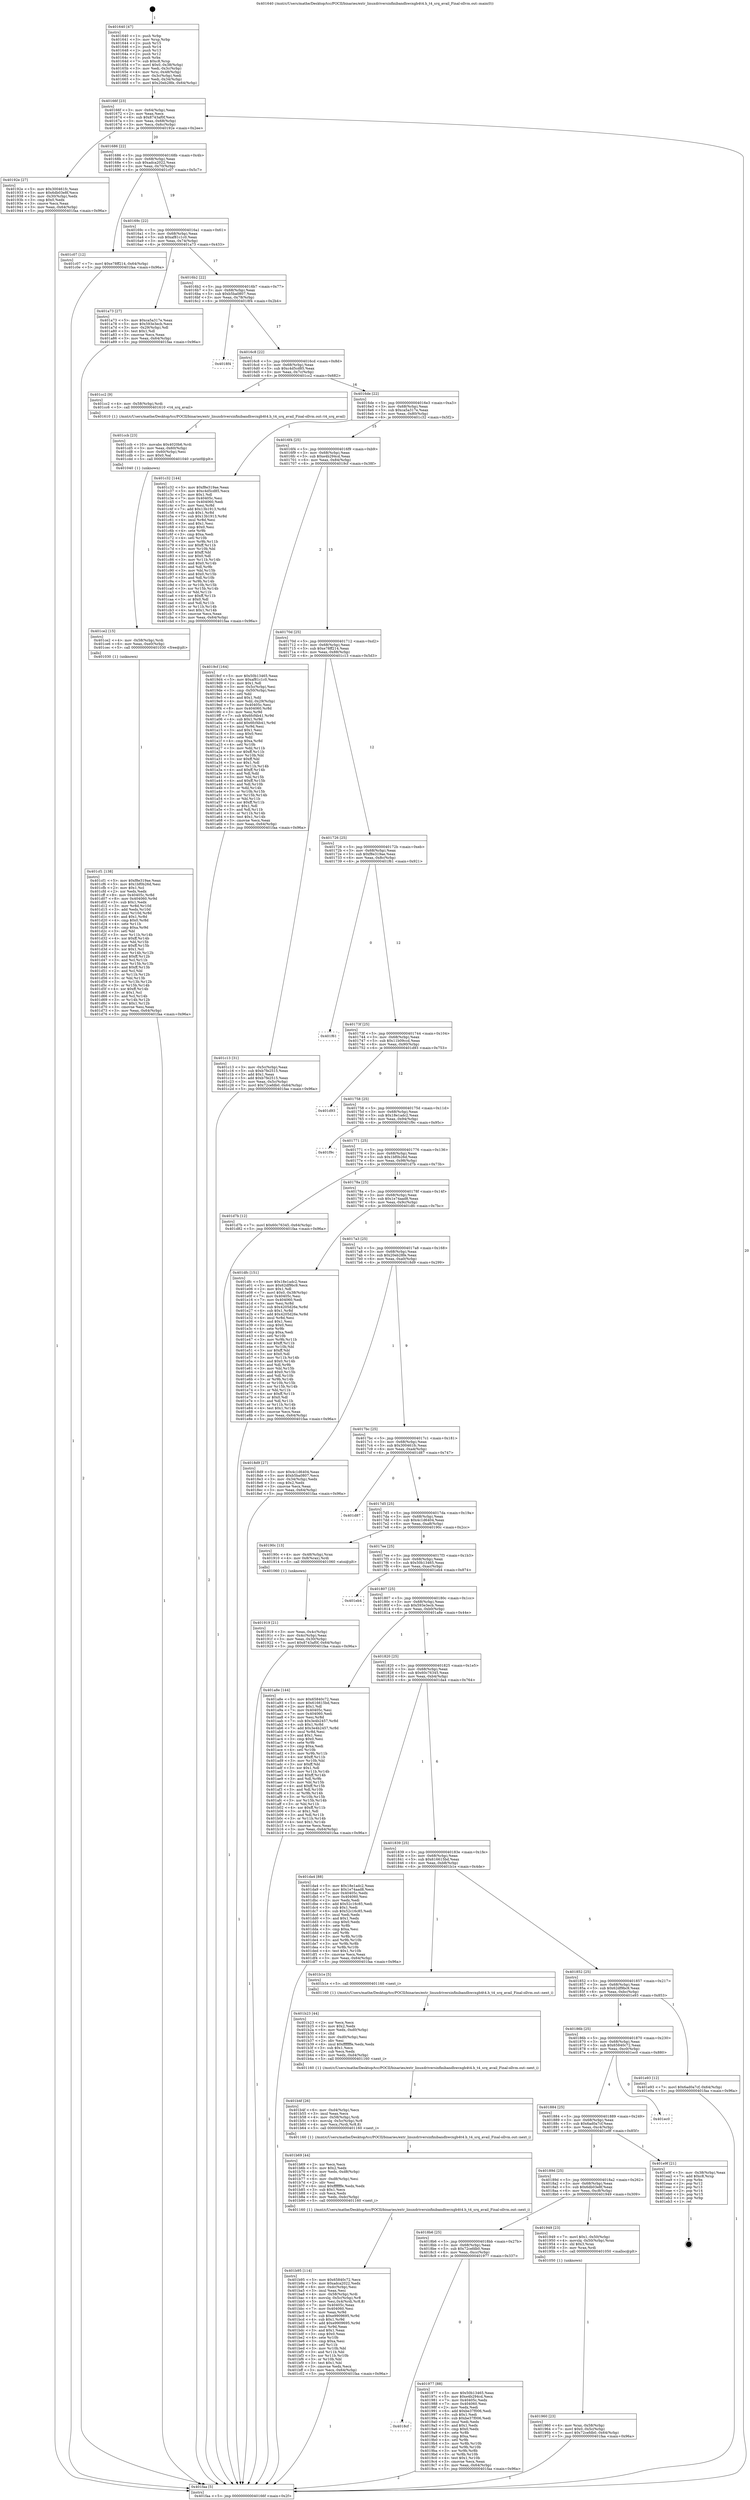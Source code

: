 digraph "0x401640" {
  label = "0x401640 (/mnt/c/Users/mathe/Desktop/tcc/POCII/binaries/extr_linuxdriversinfinibandhwcxgb4t4.h_t4_srq_avail_Final-ollvm.out::main(0))"
  labelloc = "t"
  node[shape=record]

  Entry [label="",width=0.3,height=0.3,shape=circle,fillcolor=black,style=filled]
  "0x40166f" [label="{
     0x40166f [23]\l
     | [instrs]\l
     &nbsp;&nbsp;0x40166f \<+3\>: mov -0x64(%rbp),%eax\l
     &nbsp;&nbsp;0x401672 \<+2\>: mov %eax,%ecx\l
     &nbsp;&nbsp;0x401674 \<+6\>: sub $0x8743af0f,%ecx\l
     &nbsp;&nbsp;0x40167a \<+3\>: mov %eax,-0x68(%rbp)\l
     &nbsp;&nbsp;0x40167d \<+3\>: mov %ecx,-0x6c(%rbp)\l
     &nbsp;&nbsp;0x401680 \<+6\>: je 000000000040192e \<main+0x2ee\>\l
  }"]
  "0x40192e" [label="{
     0x40192e [27]\l
     | [instrs]\l
     &nbsp;&nbsp;0x40192e \<+5\>: mov $0x300461fc,%eax\l
     &nbsp;&nbsp;0x401933 \<+5\>: mov $0x6db03e8f,%ecx\l
     &nbsp;&nbsp;0x401938 \<+3\>: mov -0x30(%rbp),%edx\l
     &nbsp;&nbsp;0x40193b \<+3\>: cmp $0x0,%edx\l
     &nbsp;&nbsp;0x40193e \<+3\>: cmove %ecx,%eax\l
     &nbsp;&nbsp;0x401941 \<+3\>: mov %eax,-0x64(%rbp)\l
     &nbsp;&nbsp;0x401944 \<+5\>: jmp 0000000000401faa \<main+0x96a\>\l
  }"]
  "0x401686" [label="{
     0x401686 [22]\l
     | [instrs]\l
     &nbsp;&nbsp;0x401686 \<+5\>: jmp 000000000040168b \<main+0x4b\>\l
     &nbsp;&nbsp;0x40168b \<+3\>: mov -0x68(%rbp),%eax\l
     &nbsp;&nbsp;0x40168e \<+5\>: sub $0xadca2022,%eax\l
     &nbsp;&nbsp;0x401693 \<+3\>: mov %eax,-0x70(%rbp)\l
     &nbsp;&nbsp;0x401696 \<+6\>: je 0000000000401c07 \<main+0x5c7\>\l
  }"]
  Exit [label="",width=0.3,height=0.3,shape=circle,fillcolor=black,style=filled,peripheries=2]
  "0x401c07" [label="{
     0x401c07 [12]\l
     | [instrs]\l
     &nbsp;&nbsp;0x401c07 \<+7\>: movl $0xe78ff214,-0x64(%rbp)\l
     &nbsp;&nbsp;0x401c0e \<+5\>: jmp 0000000000401faa \<main+0x96a\>\l
  }"]
  "0x40169c" [label="{
     0x40169c [22]\l
     | [instrs]\l
     &nbsp;&nbsp;0x40169c \<+5\>: jmp 00000000004016a1 \<main+0x61\>\l
     &nbsp;&nbsp;0x4016a1 \<+3\>: mov -0x68(%rbp),%eax\l
     &nbsp;&nbsp;0x4016a4 \<+5\>: sub $0xaf81c1c0,%eax\l
     &nbsp;&nbsp;0x4016a9 \<+3\>: mov %eax,-0x74(%rbp)\l
     &nbsp;&nbsp;0x4016ac \<+6\>: je 0000000000401a73 \<main+0x433\>\l
  }"]
  "0x401cf1" [label="{
     0x401cf1 [138]\l
     | [instrs]\l
     &nbsp;&nbsp;0x401cf1 \<+5\>: mov $0xf8e319ae,%eax\l
     &nbsp;&nbsp;0x401cf6 \<+5\>: mov $0x1bf0b26d,%esi\l
     &nbsp;&nbsp;0x401cfb \<+2\>: mov $0x1,%cl\l
     &nbsp;&nbsp;0x401cfd \<+2\>: xor %edx,%edx\l
     &nbsp;&nbsp;0x401cff \<+8\>: mov 0x40405c,%r8d\l
     &nbsp;&nbsp;0x401d07 \<+8\>: mov 0x404060,%r9d\l
     &nbsp;&nbsp;0x401d0f \<+3\>: sub $0x1,%edx\l
     &nbsp;&nbsp;0x401d12 \<+3\>: mov %r8d,%r10d\l
     &nbsp;&nbsp;0x401d15 \<+3\>: add %edx,%r10d\l
     &nbsp;&nbsp;0x401d18 \<+4\>: imul %r10d,%r8d\l
     &nbsp;&nbsp;0x401d1c \<+4\>: and $0x1,%r8d\l
     &nbsp;&nbsp;0x401d20 \<+4\>: cmp $0x0,%r8d\l
     &nbsp;&nbsp;0x401d24 \<+4\>: sete %r11b\l
     &nbsp;&nbsp;0x401d28 \<+4\>: cmp $0xa,%r9d\l
     &nbsp;&nbsp;0x401d2c \<+3\>: setl %bl\l
     &nbsp;&nbsp;0x401d2f \<+3\>: mov %r11b,%r14b\l
     &nbsp;&nbsp;0x401d32 \<+4\>: xor $0xff,%r14b\l
     &nbsp;&nbsp;0x401d36 \<+3\>: mov %bl,%r15b\l
     &nbsp;&nbsp;0x401d39 \<+4\>: xor $0xff,%r15b\l
     &nbsp;&nbsp;0x401d3d \<+3\>: xor $0x1,%cl\l
     &nbsp;&nbsp;0x401d40 \<+3\>: mov %r14b,%r12b\l
     &nbsp;&nbsp;0x401d43 \<+4\>: and $0xff,%r12b\l
     &nbsp;&nbsp;0x401d47 \<+3\>: and %cl,%r11b\l
     &nbsp;&nbsp;0x401d4a \<+3\>: mov %r15b,%r13b\l
     &nbsp;&nbsp;0x401d4d \<+4\>: and $0xff,%r13b\l
     &nbsp;&nbsp;0x401d51 \<+2\>: and %cl,%bl\l
     &nbsp;&nbsp;0x401d53 \<+3\>: or %r11b,%r12b\l
     &nbsp;&nbsp;0x401d56 \<+3\>: or %bl,%r13b\l
     &nbsp;&nbsp;0x401d59 \<+3\>: xor %r13b,%r12b\l
     &nbsp;&nbsp;0x401d5c \<+3\>: or %r15b,%r14b\l
     &nbsp;&nbsp;0x401d5f \<+4\>: xor $0xff,%r14b\l
     &nbsp;&nbsp;0x401d63 \<+3\>: or $0x1,%cl\l
     &nbsp;&nbsp;0x401d66 \<+3\>: and %cl,%r14b\l
     &nbsp;&nbsp;0x401d69 \<+3\>: or %r14b,%r12b\l
     &nbsp;&nbsp;0x401d6c \<+4\>: test $0x1,%r12b\l
     &nbsp;&nbsp;0x401d70 \<+3\>: cmovne %esi,%eax\l
     &nbsp;&nbsp;0x401d73 \<+3\>: mov %eax,-0x64(%rbp)\l
     &nbsp;&nbsp;0x401d76 \<+5\>: jmp 0000000000401faa \<main+0x96a\>\l
  }"]
  "0x401a73" [label="{
     0x401a73 [27]\l
     | [instrs]\l
     &nbsp;&nbsp;0x401a73 \<+5\>: mov $0xca5a317e,%eax\l
     &nbsp;&nbsp;0x401a78 \<+5\>: mov $0x593e3ecb,%ecx\l
     &nbsp;&nbsp;0x401a7d \<+3\>: mov -0x29(%rbp),%dl\l
     &nbsp;&nbsp;0x401a80 \<+3\>: test $0x1,%dl\l
     &nbsp;&nbsp;0x401a83 \<+3\>: cmovne %ecx,%eax\l
     &nbsp;&nbsp;0x401a86 \<+3\>: mov %eax,-0x64(%rbp)\l
     &nbsp;&nbsp;0x401a89 \<+5\>: jmp 0000000000401faa \<main+0x96a\>\l
  }"]
  "0x4016b2" [label="{
     0x4016b2 [22]\l
     | [instrs]\l
     &nbsp;&nbsp;0x4016b2 \<+5\>: jmp 00000000004016b7 \<main+0x77\>\l
     &nbsp;&nbsp;0x4016b7 \<+3\>: mov -0x68(%rbp),%eax\l
     &nbsp;&nbsp;0x4016ba \<+5\>: sub $0xb5ba0807,%eax\l
     &nbsp;&nbsp;0x4016bf \<+3\>: mov %eax,-0x78(%rbp)\l
     &nbsp;&nbsp;0x4016c2 \<+6\>: je 00000000004018f4 \<main+0x2b4\>\l
  }"]
  "0x401ce2" [label="{
     0x401ce2 [15]\l
     | [instrs]\l
     &nbsp;&nbsp;0x401ce2 \<+4\>: mov -0x58(%rbp),%rdi\l
     &nbsp;&nbsp;0x401ce6 \<+6\>: mov %eax,-0xe0(%rbp)\l
     &nbsp;&nbsp;0x401cec \<+5\>: call 0000000000401030 \<free@plt\>\l
     | [calls]\l
     &nbsp;&nbsp;0x401030 \{1\} (unknown)\l
  }"]
  "0x4018f4" [label="{
     0x4018f4\l
  }", style=dashed]
  "0x4016c8" [label="{
     0x4016c8 [22]\l
     | [instrs]\l
     &nbsp;&nbsp;0x4016c8 \<+5\>: jmp 00000000004016cd \<main+0x8d\>\l
     &nbsp;&nbsp;0x4016cd \<+3\>: mov -0x68(%rbp),%eax\l
     &nbsp;&nbsp;0x4016d0 \<+5\>: sub $0xc4d5cd85,%eax\l
     &nbsp;&nbsp;0x4016d5 \<+3\>: mov %eax,-0x7c(%rbp)\l
     &nbsp;&nbsp;0x4016d8 \<+6\>: je 0000000000401cc2 \<main+0x682\>\l
  }"]
  "0x401ccb" [label="{
     0x401ccb [23]\l
     | [instrs]\l
     &nbsp;&nbsp;0x401ccb \<+10\>: movabs $0x4020b6,%rdi\l
     &nbsp;&nbsp;0x401cd5 \<+3\>: mov %eax,-0x60(%rbp)\l
     &nbsp;&nbsp;0x401cd8 \<+3\>: mov -0x60(%rbp),%esi\l
     &nbsp;&nbsp;0x401cdb \<+2\>: mov $0x0,%al\l
     &nbsp;&nbsp;0x401cdd \<+5\>: call 0000000000401040 \<printf@plt\>\l
     | [calls]\l
     &nbsp;&nbsp;0x401040 \{1\} (unknown)\l
  }"]
  "0x401cc2" [label="{
     0x401cc2 [9]\l
     | [instrs]\l
     &nbsp;&nbsp;0x401cc2 \<+4\>: mov -0x58(%rbp),%rdi\l
     &nbsp;&nbsp;0x401cc6 \<+5\>: call 0000000000401610 \<t4_srq_avail\>\l
     | [calls]\l
     &nbsp;&nbsp;0x401610 \{1\} (/mnt/c/Users/mathe/Desktop/tcc/POCII/binaries/extr_linuxdriversinfinibandhwcxgb4t4.h_t4_srq_avail_Final-ollvm.out::t4_srq_avail)\l
  }"]
  "0x4016de" [label="{
     0x4016de [22]\l
     | [instrs]\l
     &nbsp;&nbsp;0x4016de \<+5\>: jmp 00000000004016e3 \<main+0xa3\>\l
     &nbsp;&nbsp;0x4016e3 \<+3\>: mov -0x68(%rbp),%eax\l
     &nbsp;&nbsp;0x4016e6 \<+5\>: sub $0xca5a317e,%eax\l
     &nbsp;&nbsp;0x4016eb \<+3\>: mov %eax,-0x80(%rbp)\l
     &nbsp;&nbsp;0x4016ee \<+6\>: je 0000000000401c32 \<main+0x5f2\>\l
  }"]
  "0x401b95" [label="{
     0x401b95 [114]\l
     | [instrs]\l
     &nbsp;&nbsp;0x401b95 \<+5\>: mov $0x65840c72,%ecx\l
     &nbsp;&nbsp;0x401b9a \<+5\>: mov $0xadca2022,%edx\l
     &nbsp;&nbsp;0x401b9f \<+6\>: mov -0xdc(%rbp),%esi\l
     &nbsp;&nbsp;0x401ba5 \<+3\>: imul %eax,%esi\l
     &nbsp;&nbsp;0x401ba8 \<+4\>: mov -0x58(%rbp),%rdi\l
     &nbsp;&nbsp;0x401bac \<+4\>: movslq -0x5c(%rbp),%r8\l
     &nbsp;&nbsp;0x401bb0 \<+5\>: mov %esi,0x4(%rdi,%r8,8)\l
     &nbsp;&nbsp;0x401bb5 \<+7\>: mov 0x40405c,%eax\l
     &nbsp;&nbsp;0x401bbc \<+7\>: mov 0x404060,%esi\l
     &nbsp;&nbsp;0x401bc3 \<+3\>: mov %eax,%r9d\l
     &nbsp;&nbsp;0x401bc6 \<+7\>: sub $0xe9909695,%r9d\l
     &nbsp;&nbsp;0x401bcd \<+4\>: sub $0x1,%r9d\l
     &nbsp;&nbsp;0x401bd1 \<+7\>: add $0xe9909695,%r9d\l
     &nbsp;&nbsp;0x401bd8 \<+4\>: imul %r9d,%eax\l
     &nbsp;&nbsp;0x401bdc \<+3\>: and $0x1,%eax\l
     &nbsp;&nbsp;0x401bdf \<+3\>: cmp $0x0,%eax\l
     &nbsp;&nbsp;0x401be2 \<+4\>: sete %r10b\l
     &nbsp;&nbsp;0x401be6 \<+3\>: cmp $0xa,%esi\l
     &nbsp;&nbsp;0x401be9 \<+4\>: setl %r11b\l
     &nbsp;&nbsp;0x401bed \<+3\>: mov %r10b,%bl\l
     &nbsp;&nbsp;0x401bf0 \<+3\>: and %r11b,%bl\l
     &nbsp;&nbsp;0x401bf3 \<+3\>: xor %r11b,%r10b\l
     &nbsp;&nbsp;0x401bf6 \<+3\>: or %r10b,%bl\l
     &nbsp;&nbsp;0x401bf9 \<+3\>: test $0x1,%bl\l
     &nbsp;&nbsp;0x401bfc \<+3\>: cmovne %edx,%ecx\l
     &nbsp;&nbsp;0x401bff \<+3\>: mov %ecx,-0x64(%rbp)\l
     &nbsp;&nbsp;0x401c02 \<+5\>: jmp 0000000000401faa \<main+0x96a\>\l
  }"]
  "0x401c32" [label="{
     0x401c32 [144]\l
     | [instrs]\l
     &nbsp;&nbsp;0x401c32 \<+5\>: mov $0xf8e319ae,%eax\l
     &nbsp;&nbsp;0x401c37 \<+5\>: mov $0xc4d5cd85,%ecx\l
     &nbsp;&nbsp;0x401c3c \<+2\>: mov $0x1,%dl\l
     &nbsp;&nbsp;0x401c3e \<+7\>: mov 0x40405c,%esi\l
     &nbsp;&nbsp;0x401c45 \<+7\>: mov 0x404060,%edi\l
     &nbsp;&nbsp;0x401c4c \<+3\>: mov %esi,%r8d\l
     &nbsp;&nbsp;0x401c4f \<+7\>: add $0x13b1913,%r8d\l
     &nbsp;&nbsp;0x401c56 \<+4\>: sub $0x1,%r8d\l
     &nbsp;&nbsp;0x401c5a \<+7\>: sub $0x13b1913,%r8d\l
     &nbsp;&nbsp;0x401c61 \<+4\>: imul %r8d,%esi\l
     &nbsp;&nbsp;0x401c65 \<+3\>: and $0x1,%esi\l
     &nbsp;&nbsp;0x401c68 \<+3\>: cmp $0x0,%esi\l
     &nbsp;&nbsp;0x401c6b \<+4\>: sete %r9b\l
     &nbsp;&nbsp;0x401c6f \<+3\>: cmp $0xa,%edi\l
     &nbsp;&nbsp;0x401c72 \<+4\>: setl %r10b\l
     &nbsp;&nbsp;0x401c76 \<+3\>: mov %r9b,%r11b\l
     &nbsp;&nbsp;0x401c79 \<+4\>: xor $0xff,%r11b\l
     &nbsp;&nbsp;0x401c7d \<+3\>: mov %r10b,%bl\l
     &nbsp;&nbsp;0x401c80 \<+3\>: xor $0xff,%bl\l
     &nbsp;&nbsp;0x401c83 \<+3\>: xor $0x0,%dl\l
     &nbsp;&nbsp;0x401c86 \<+3\>: mov %r11b,%r14b\l
     &nbsp;&nbsp;0x401c89 \<+4\>: and $0x0,%r14b\l
     &nbsp;&nbsp;0x401c8d \<+3\>: and %dl,%r9b\l
     &nbsp;&nbsp;0x401c90 \<+3\>: mov %bl,%r15b\l
     &nbsp;&nbsp;0x401c93 \<+4\>: and $0x0,%r15b\l
     &nbsp;&nbsp;0x401c97 \<+3\>: and %dl,%r10b\l
     &nbsp;&nbsp;0x401c9a \<+3\>: or %r9b,%r14b\l
     &nbsp;&nbsp;0x401c9d \<+3\>: or %r10b,%r15b\l
     &nbsp;&nbsp;0x401ca0 \<+3\>: xor %r15b,%r14b\l
     &nbsp;&nbsp;0x401ca3 \<+3\>: or %bl,%r11b\l
     &nbsp;&nbsp;0x401ca6 \<+4\>: xor $0xff,%r11b\l
     &nbsp;&nbsp;0x401caa \<+3\>: or $0x0,%dl\l
     &nbsp;&nbsp;0x401cad \<+3\>: and %dl,%r11b\l
     &nbsp;&nbsp;0x401cb0 \<+3\>: or %r11b,%r14b\l
     &nbsp;&nbsp;0x401cb3 \<+4\>: test $0x1,%r14b\l
     &nbsp;&nbsp;0x401cb7 \<+3\>: cmovne %ecx,%eax\l
     &nbsp;&nbsp;0x401cba \<+3\>: mov %eax,-0x64(%rbp)\l
     &nbsp;&nbsp;0x401cbd \<+5\>: jmp 0000000000401faa \<main+0x96a\>\l
  }"]
  "0x4016f4" [label="{
     0x4016f4 [25]\l
     | [instrs]\l
     &nbsp;&nbsp;0x4016f4 \<+5\>: jmp 00000000004016f9 \<main+0xb9\>\l
     &nbsp;&nbsp;0x4016f9 \<+3\>: mov -0x68(%rbp),%eax\l
     &nbsp;&nbsp;0x4016fc \<+5\>: sub $0xe4b294cd,%eax\l
     &nbsp;&nbsp;0x401701 \<+6\>: mov %eax,-0x84(%rbp)\l
     &nbsp;&nbsp;0x401707 \<+6\>: je 00000000004019cf \<main+0x38f\>\l
  }"]
  "0x401b69" [label="{
     0x401b69 [44]\l
     | [instrs]\l
     &nbsp;&nbsp;0x401b69 \<+2\>: xor %ecx,%ecx\l
     &nbsp;&nbsp;0x401b6b \<+5\>: mov $0x2,%edx\l
     &nbsp;&nbsp;0x401b70 \<+6\>: mov %edx,-0xd8(%rbp)\l
     &nbsp;&nbsp;0x401b76 \<+1\>: cltd\l
     &nbsp;&nbsp;0x401b77 \<+6\>: mov -0xd8(%rbp),%esi\l
     &nbsp;&nbsp;0x401b7d \<+2\>: idiv %esi\l
     &nbsp;&nbsp;0x401b7f \<+6\>: imul $0xfffffffe,%edx,%edx\l
     &nbsp;&nbsp;0x401b85 \<+3\>: sub $0x1,%ecx\l
     &nbsp;&nbsp;0x401b88 \<+2\>: sub %ecx,%edx\l
     &nbsp;&nbsp;0x401b8a \<+6\>: mov %edx,-0xdc(%rbp)\l
     &nbsp;&nbsp;0x401b90 \<+5\>: call 0000000000401160 \<next_i\>\l
     | [calls]\l
     &nbsp;&nbsp;0x401160 \{1\} (/mnt/c/Users/mathe/Desktop/tcc/POCII/binaries/extr_linuxdriversinfinibandhwcxgb4t4.h_t4_srq_avail_Final-ollvm.out::next_i)\l
  }"]
  "0x4019cf" [label="{
     0x4019cf [164]\l
     | [instrs]\l
     &nbsp;&nbsp;0x4019cf \<+5\>: mov $0x50b13465,%eax\l
     &nbsp;&nbsp;0x4019d4 \<+5\>: mov $0xaf81c1c0,%ecx\l
     &nbsp;&nbsp;0x4019d9 \<+2\>: mov $0x1,%dl\l
     &nbsp;&nbsp;0x4019db \<+3\>: mov -0x5c(%rbp),%esi\l
     &nbsp;&nbsp;0x4019de \<+3\>: cmp -0x50(%rbp),%esi\l
     &nbsp;&nbsp;0x4019e1 \<+4\>: setl %dil\l
     &nbsp;&nbsp;0x4019e5 \<+4\>: and $0x1,%dil\l
     &nbsp;&nbsp;0x4019e9 \<+4\>: mov %dil,-0x29(%rbp)\l
     &nbsp;&nbsp;0x4019ed \<+7\>: mov 0x40405c,%esi\l
     &nbsp;&nbsp;0x4019f4 \<+8\>: mov 0x404060,%r8d\l
     &nbsp;&nbsp;0x4019fc \<+3\>: mov %esi,%r9d\l
     &nbsp;&nbsp;0x4019ff \<+7\>: sub $0x6fcf4b41,%r9d\l
     &nbsp;&nbsp;0x401a06 \<+4\>: sub $0x1,%r9d\l
     &nbsp;&nbsp;0x401a0a \<+7\>: add $0x6fcf4b41,%r9d\l
     &nbsp;&nbsp;0x401a11 \<+4\>: imul %r9d,%esi\l
     &nbsp;&nbsp;0x401a15 \<+3\>: and $0x1,%esi\l
     &nbsp;&nbsp;0x401a18 \<+3\>: cmp $0x0,%esi\l
     &nbsp;&nbsp;0x401a1b \<+4\>: sete %dil\l
     &nbsp;&nbsp;0x401a1f \<+4\>: cmp $0xa,%r8d\l
     &nbsp;&nbsp;0x401a23 \<+4\>: setl %r10b\l
     &nbsp;&nbsp;0x401a27 \<+3\>: mov %dil,%r11b\l
     &nbsp;&nbsp;0x401a2a \<+4\>: xor $0xff,%r11b\l
     &nbsp;&nbsp;0x401a2e \<+3\>: mov %r10b,%bl\l
     &nbsp;&nbsp;0x401a31 \<+3\>: xor $0xff,%bl\l
     &nbsp;&nbsp;0x401a34 \<+3\>: xor $0x1,%dl\l
     &nbsp;&nbsp;0x401a37 \<+3\>: mov %r11b,%r14b\l
     &nbsp;&nbsp;0x401a3a \<+4\>: and $0xff,%r14b\l
     &nbsp;&nbsp;0x401a3e \<+3\>: and %dl,%dil\l
     &nbsp;&nbsp;0x401a41 \<+3\>: mov %bl,%r15b\l
     &nbsp;&nbsp;0x401a44 \<+4\>: and $0xff,%r15b\l
     &nbsp;&nbsp;0x401a48 \<+3\>: and %dl,%r10b\l
     &nbsp;&nbsp;0x401a4b \<+3\>: or %dil,%r14b\l
     &nbsp;&nbsp;0x401a4e \<+3\>: or %r10b,%r15b\l
     &nbsp;&nbsp;0x401a51 \<+3\>: xor %r15b,%r14b\l
     &nbsp;&nbsp;0x401a54 \<+3\>: or %bl,%r11b\l
     &nbsp;&nbsp;0x401a57 \<+4\>: xor $0xff,%r11b\l
     &nbsp;&nbsp;0x401a5b \<+3\>: or $0x1,%dl\l
     &nbsp;&nbsp;0x401a5e \<+3\>: and %dl,%r11b\l
     &nbsp;&nbsp;0x401a61 \<+3\>: or %r11b,%r14b\l
     &nbsp;&nbsp;0x401a64 \<+4\>: test $0x1,%r14b\l
     &nbsp;&nbsp;0x401a68 \<+3\>: cmovne %ecx,%eax\l
     &nbsp;&nbsp;0x401a6b \<+3\>: mov %eax,-0x64(%rbp)\l
     &nbsp;&nbsp;0x401a6e \<+5\>: jmp 0000000000401faa \<main+0x96a\>\l
  }"]
  "0x40170d" [label="{
     0x40170d [25]\l
     | [instrs]\l
     &nbsp;&nbsp;0x40170d \<+5\>: jmp 0000000000401712 \<main+0xd2\>\l
     &nbsp;&nbsp;0x401712 \<+3\>: mov -0x68(%rbp),%eax\l
     &nbsp;&nbsp;0x401715 \<+5\>: sub $0xe78ff214,%eax\l
     &nbsp;&nbsp;0x40171a \<+6\>: mov %eax,-0x88(%rbp)\l
     &nbsp;&nbsp;0x401720 \<+6\>: je 0000000000401c13 \<main+0x5d3\>\l
  }"]
  "0x401b4f" [label="{
     0x401b4f [26]\l
     | [instrs]\l
     &nbsp;&nbsp;0x401b4f \<+6\>: mov -0xd4(%rbp),%ecx\l
     &nbsp;&nbsp;0x401b55 \<+3\>: imul %eax,%ecx\l
     &nbsp;&nbsp;0x401b58 \<+4\>: mov -0x58(%rbp),%rdi\l
     &nbsp;&nbsp;0x401b5c \<+4\>: movslq -0x5c(%rbp),%r8\l
     &nbsp;&nbsp;0x401b60 \<+4\>: mov %ecx,(%rdi,%r8,8)\l
     &nbsp;&nbsp;0x401b64 \<+5\>: call 0000000000401160 \<next_i\>\l
     | [calls]\l
     &nbsp;&nbsp;0x401160 \{1\} (/mnt/c/Users/mathe/Desktop/tcc/POCII/binaries/extr_linuxdriversinfinibandhwcxgb4t4.h_t4_srq_avail_Final-ollvm.out::next_i)\l
  }"]
  "0x401c13" [label="{
     0x401c13 [31]\l
     | [instrs]\l
     &nbsp;&nbsp;0x401c13 \<+3\>: mov -0x5c(%rbp),%eax\l
     &nbsp;&nbsp;0x401c16 \<+5\>: sub $0xb7fe2515,%eax\l
     &nbsp;&nbsp;0x401c1b \<+3\>: add $0x1,%eax\l
     &nbsp;&nbsp;0x401c1e \<+5\>: add $0xb7fe2515,%eax\l
     &nbsp;&nbsp;0x401c23 \<+3\>: mov %eax,-0x5c(%rbp)\l
     &nbsp;&nbsp;0x401c26 \<+7\>: movl $0x72cefdb0,-0x64(%rbp)\l
     &nbsp;&nbsp;0x401c2d \<+5\>: jmp 0000000000401faa \<main+0x96a\>\l
  }"]
  "0x401726" [label="{
     0x401726 [25]\l
     | [instrs]\l
     &nbsp;&nbsp;0x401726 \<+5\>: jmp 000000000040172b \<main+0xeb\>\l
     &nbsp;&nbsp;0x40172b \<+3\>: mov -0x68(%rbp),%eax\l
     &nbsp;&nbsp;0x40172e \<+5\>: sub $0xf8e319ae,%eax\l
     &nbsp;&nbsp;0x401733 \<+6\>: mov %eax,-0x8c(%rbp)\l
     &nbsp;&nbsp;0x401739 \<+6\>: je 0000000000401f61 \<main+0x921\>\l
  }"]
  "0x401b23" [label="{
     0x401b23 [44]\l
     | [instrs]\l
     &nbsp;&nbsp;0x401b23 \<+2\>: xor %ecx,%ecx\l
     &nbsp;&nbsp;0x401b25 \<+5\>: mov $0x2,%edx\l
     &nbsp;&nbsp;0x401b2a \<+6\>: mov %edx,-0xd0(%rbp)\l
     &nbsp;&nbsp;0x401b30 \<+1\>: cltd\l
     &nbsp;&nbsp;0x401b31 \<+6\>: mov -0xd0(%rbp),%esi\l
     &nbsp;&nbsp;0x401b37 \<+2\>: idiv %esi\l
     &nbsp;&nbsp;0x401b39 \<+6\>: imul $0xfffffffe,%edx,%edx\l
     &nbsp;&nbsp;0x401b3f \<+3\>: sub $0x1,%ecx\l
     &nbsp;&nbsp;0x401b42 \<+2\>: sub %ecx,%edx\l
     &nbsp;&nbsp;0x401b44 \<+6\>: mov %edx,-0xd4(%rbp)\l
     &nbsp;&nbsp;0x401b4a \<+5\>: call 0000000000401160 \<next_i\>\l
     | [calls]\l
     &nbsp;&nbsp;0x401160 \{1\} (/mnt/c/Users/mathe/Desktop/tcc/POCII/binaries/extr_linuxdriversinfinibandhwcxgb4t4.h_t4_srq_avail_Final-ollvm.out::next_i)\l
  }"]
  "0x401f61" [label="{
     0x401f61\l
  }", style=dashed]
  "0x40173f" [label="{
     0x40173f [25]\l
     | [instrs]\l
     &nbsp;&nbsp;0x40173f \<+5\>: jmp 0000000000401744 \<main+0x104\>\l
     &nbsp;&nbsp;0x401744 \<+3\>: mov -0x68(%rbp),%eax\l
     &nbsp;&nbsp;0x401747 \<+5\>: sub $0x11b09ccd,%eax\l
     &nbsp;&nbsp;0x40174c \<+6\>: mov %eax,-0x90(%rbp)\l
     &nbsp;&nbsp;0x401752 \<+6\>: je 0000000000401d93 \<main+0x753\>\l
  }"]
  "0x4018cf" [label="{
     0x4018cf\l
  }", style=dashed]
  "0x401d93" [label="{
     0x401d93\l
  }", style=dashed]
  "0x401758" [label="{
     0x401758 [25]\l
     | [instrs]\l
     &nbsp;&nbsp;0x401758 \<+5\>: jmp 000000000040175d \<main+0x11d\>\l
     &nbsp;&nbsp;0x40175d \<+3\>: mov -0x68(%rbp),%eax\l
     &nbsp;&nbsp;0x401760 \<+5\>: sub $0x18e1adc2,%eax\l
     &nbsp;&nbsp;0x401765 \<+6\>: mov %eax,-0x94(%rbp)\l
     &nbsp;&nbsp;0x40176b \<+6\>: je 0000000000401f9c \<main+0x95c\>\l
  }"]
  "0x401977" [label="{
     0x401977 [88]\l
     | [instrs]\l
     &nbsp;&nbsp;0x401977 \<+5\>: mov $0x50b13465,%eax\l
     &nbsp;&nbsp;0x40197c \<+5\>: mov $0xe4b294cd,%ecx\l
     &nbsp;&nbsp;0x401981 \<+7\>: mov 0x40405c,%edx\l
     &nbsp;&nbsp;0x401988 \<+7\>: mov 0x404060,%esi\l
     &nbsp;&nbsp;0x40198f \<+2\>: mov %edx,%edi\l
     &nbsp;&nbsp;0x401991 \<+6\>: add $0xbe37f006,%edi\l
     &nbsp;&nbsp;0x401997 \<+3\>: sub $0x1,%edi\l
     &nbsp;&nbsp;0x40199a \<+6\>: sub $0xbe37f006,%edi\l
     &nbsp;&nbsp;0x4019a0 \<+3\>: imul %edi,%edx\l
     &nbsp;&nbsp;0x4019a3 \<+3\>: and $0x1,%edx\l
     &nbsp;&nbsp;0x4019a6 \<+3\>: cmp $0x0,%edx\l
     &nbsp;&nbsp;0x4019a9 \<+4\>: sete %r8b\l
     &nbsp;&nbsp;0x4019ad \<+3\>: cmp $0xa,%esi\l
     &nbsp;&nbsp;0x4019b0 \<+4\>: setl %r9b\l
     &nbsp;&nbsp;0x4019b4 \<+3\>: mov %r8b,%r10b\l
     &nbsp;&nbsp;0x4019b7 \<+3\>: and %r9b,%r10b\l
     &nbsp;&nbsp;0x4019ba \<+3\>: xor %r9b,%r8b\l
     &nbsp;&nbsp;0x4019bd \<+3\>: or %r8b,%r10b\l
     &nbsp;&nbsp;0x4019c0 \<+4\>: test $0x1,%r10b\l
     &nbsp;&nbsp;0x4019c4 \<+3\>: cmovne %ecx,%eax\l
     &nbsp;&nbsp;0x4019c7 \<+3\>: mov %eax,-0x64(%rbp)\l
     &nbsp;&nbsp;0x4019ca \<+5\>: jmp 0000000000401faa \<main+0x96a\>\l
  }"]
  "0x401f9c" [label="{
     0x401f9c\l
  }", style=dashed]
  "0x401771" [label="{
     0x401771 [25]\l
     | [instrs]\l
     &nbsp;&nbsp;0x401771 \<+5\>: jmp 0000000000401776 \<main+0x136\>\l
     &nbsp;&nbsp;0x401776 \<+3\>: mov -0x68(%rbp),%eax\l
     &nbsp;&nbsp;0x401779 \<+5\>: sub $0x1bf0b26d,%eax\l
     &nbsp;&nbsp;0x40177e \<+6\>: mov %eax,-0x98(%rbp)\l
     &nbsp;&nbsp;0x401784 \<+6\>: je 0000000000401d7b \<main+0x73b\>\l
  }"]
  "0x401960" [label="{
     0x401960 [23]\l
     | [instrs]\l
     &nbsp;&nbsp;0x401960 \<+4\>: mov %rax,-0x58(%rbp)\l
     &nbsp;&nbsp;0x401964 \<+7\>: movl $0x0,-0x5c(%rbp)\l
     &nbsp;&nbsp;0x40196b \<+7\>: movl $0x72cefdb0,-0x64(%rbp)\l
     &nbsp;&nbsp;0x401972 \<+5\>: jmp 0000000000401faa \<main+0x96a\>\l
  }"]
  "0x401d7b" [label="{
     0x401d7b [12]\l
     | [instrs]\l
     &nbsp;&nbsp;0x401d7b \<+7\>: movl $0x60c76345,-0x64(%rbp)\l
     &nbsp;&nbsp;0x401d82 \<+5\>: jmp 0000000000401faa \<main+0x96a\>\l
  }"]
  "0x40178a" [label="{
     0x40178a [25]\l
     | [instrs]\l
     &nbsp;&nbsp;0x40178a \<+5\>: jmp 000000000040178f \<main+0x14f\>\l
     &nbsp;&nbsp;0x40178f \<+3\>: mov -0x68(%rbp),%eax\l
     &nbsp;&nbsp;0x401792 \<+5\>: sub $0x1e74aad8,%eax\l
     &nbsp;&nbsp;0x401797 \<+6\>: mov %eax,-0x9c(%rbp)\l
     &nbsp;&nbsp;0x40179d \<+6\>: je 0000000000401dfc \<main+0x7bc\>\l
  }"]
  "0x4018b6" [label="{
     0x4018b6 [25]\l
     | [instrs]\l
     &nbsp;&nbsp;0x4018b6 \<+5\>: jmp 00000000004018bb \<main+0x27b\>\l
     &nbsp;&nbsp;0x4018bb \<+3\>: mov -0x68(%rbp),%eax\l
     &nbsp;&nbsp;0x4018be \<+5\>: sub $0x72cefdb0,%eax\l
     &nbsp;&nbsp;0x4018c3 \<+6\>: mov %eax,-0xcc(%rbp)\l
     &nbsp;&nbsp;0x4018c9 \<+6\>: je 0000000000401977 \<main+0x337\>\l
  }"]
  "0x401dfc" [label="{
     0x401dfc [151]\l
     | [instrs]\l
     &nbsp;&nbsp;0x401dfc \<+5\>: mov $0x18e1adc2,%eax\l
     &nbsp;&nbsp;0x401e01 \<+5\>: mov $0x62df9bc9,%ecx\l
     &nbsp;&nbsp;0x401e06 \<+2\>: mov $0x1,%dl\l
     &nbsp;&nbsp;0x401e08 \<+7\>: movl $0x0,-0x38(%rbp)\l
     &nbsp;&nbsp;0x401e0f \<+7\>: mov 0x40405c,%esi\l
     &nbsp;&nbsp;0x401e16 \<+7\>: mov 0x404060,%edi\l
     &nbsp;&nbsp;0x401e1d \<+3\>: mov %esi,%r8d\l
     &nbsp;&nbsp;0x401e20 \<+7\>: sub $0x4205d26e,%r8d\l
     &nbsp;&nbsp;0x401e27 \<+4\>: sub $0x1,%r8d\l
     &nbsp;&nbsp;0x401e2b \<+7\>: add $0x4205d26e,%r8d\l
     &nbsp;&nbsp;0x401e32 \<+4\>: imul %r8d,%esi\l
     &nbsp;&nbsp;0x401e36 \<+3\>: and $0x1,%esi\l
     &nbsp;&nbsp;0x401e39 \<+3\>: cmp $0x0,%esi\l
     &nbsp;&nbsp;0x401e3c \<+4\>: sete %r9b\l
     &nbsp;&nbsp;0x401e40 \<+3\>: cmp $0xa,%edi\l
     &nbsp;&nbsp;0x401e43 \<+4\>: setl %r10b\l
     &nbsp;&nbsp;0x401e47 \<+3\>: mov %r9b,%r11b\l
     &nbsp;&nbsp;0x401e4a \<+4\>: xor $0xff,%r11b\l
     &nbsp;&nbsp;0x401e4e \<+3\>: mov %r10b,%bl\l
     &nbsp;&nbsp;0x401e51 \<+3\>: xor $0xff,%bl\l
     &nbsp;&nbsp;0x401e54 \<+3\>: xor $0x0,%dl\l
     &nbsp;&nbsp;0x401e57 \<+3\>: mov %r11b,%r14b\l
     &nbsp;&nbsp;0x401e5a \<+4\>: and $0x0,%r14b\l
     &nbsp;&nbsp;0x401e5e \<+3\>: and %dl,%r9b\l
     &nbsp;&nbsp;0x401e61 \<+3\>: mov %bl,%r15b\l
     &nbsp;&nbsp;0x401e64 \<+4\>: and $0x0,%r15b\l
     &nbsp;&nbsp;0x401e68 \<+3\>: and %dl,%r10b\l
     &nbsp;&nbsp;0x401e6b \<+3\>: or %r9b,%r14b\l
     &nbsp;&nbsp;0x401e6e \<+3\>: or %r10b,%r15b\l
     &nbsp;&nbsp;0x401e71 \<+3\>: xor %r15b,%r14b\l
     &nbsp;&nbsp;0x401e74 \<+3\>: or %bl,%r11b\l
     &nbsp;&nbsp;0x401e77 \<+4\>: xor $0xff,%r11b\l
     &nbsp;&nbsp;0x401e7b \<+3\>: or $0x0,%dl\l
     &nbsp;&nbsp;0x401e7e \<+3\>: and %dl,%r11b\l
     &nbsp;&nbsp;0x401e81 \<+3\>: or %r11b,%r14b\l
     &nbsp;&nbsp;0x401e84 \<+4\>: test $0x1,%r14b\l
     &nbsp;&nbsp;0x401e88 \<+3\>: cmovne %ecx,%eax\l
     &nbsp;&nbsp;0x401e8b \<+3\>: mov %eax,-0x64(%rbp)\l
     &nbsp;&nbsp;0x401e8e \<+5\>: jmp 0000000000401faa \<main+0x96a\>\l
  }"]
  "0x4017a3" [label="{
     0x4017a3 [25]\l
     | [instrs]\l
     &nbsp;&nbsp;0x4017a3 \<+5\>: jmp 00000000004017a8 \<main+0x168\>\l
     &nbsp;&nbsp;0x4017a8 \<+3\>: mov -0x68(%rbp),%eax\l
     &nbsp;&nbsp;0x4017ab \<+5\>: sub $0x20eb28fe,%eax\l
     &nbsp;&nbsp;0x4017b0 \<+6\>: mov %eax,-0xa0(%rbp)\l
     &nbsp;&nbsp;0x4017b6 \<+6\>: je 00000000004018d9 \<main+0x299\>\l
  }"]
  "0x401949" [label="{
     0x401949 [23]\l
     | [instrs]\l
     &nbsp;&nbsp;0x401949 \<+7\>: movl $0x1,-0x50(%rbp)\l
     &nbsp;&nbsp;0x401950 \<+4\>: movslq -0x50(%rbp),%rax\l
     &nbsp;&nbsp;0x401954 \<+4\>: shl $0x3,%rax\l
     &nbsp;&nbsp;0x401958 \<+3\>: mov %rax,%rdi\l
     &nbsp;&nbsp;0x40195b \<+5\>: call 0000000000401050 \<malloc@plt\>\l
     | [calls]\l
     &nbsp;&nbsp;0x401050 \{1\} (unknown)\l
  }"]
  "0x4018d9" [label="{
     0x4018d9 [27]\l
     | [instrs]\l
     &nbsp;&nbsp;0x4018d9 \<+5\>: mov $0x4c1d6404,%eax\l
     &nbsp;&nbsp;0x4018de \<+5\>: mov $0xb5ba0807,%ecx\l
     &nbsp;&nbsp;0x4018e3 \<+3\>: mov -0x34(%rbp),%edx\l
     &nbsp;&nbsp;0x4018e6 \<+3\>: cmp $0x2,%edx\l
     &nbsp;&nbsp;0x4018e9 \<+3\>: cmovne %ecx,%eax\l
     &nbsp;&nbsp;0x4018ec \<+3\>: mov %eax,-0x64(%rbp)\l
     &nbsp;&nbsp;0x4018ef \<+5\>: jmp 0000000000401faa \<main+0x96a\>\l
  }"]
  "0x4017bc" [label="{
     0x4017bc [25]\l
     | [instrs]\l
     &nbsp;&nbsp;0x4017bc \<+5\>: jmp 00000000004017c1 \<main+0x181\>\l
     &nbsp;&nbsp;0x4017c1 \<+3\>: mov -0x68(%rbp),%eax\l
     &nbsp;&nbsp;0x4017c4 \<+5\>: sub $0x300461fc,%eax\l
     &nbsp;&nbsp;0x4017c9 \<+6\>: mov %eax,-0xa4(%rbp)\l
     &nbsp;&nbsp;0x4017cf \<+6\>: je 0000000000401d87 \<main+0x747\>\l
  }"]
  "0x401faa" [label="{
     0x401faa [5]\l
     | [instrs]\l
     &nbsp;&nbsp;0x401faa \<+5\>: jmp 000000000040166f \<main+0x2f\>\l
  }"]
  "0x401640" [label="{
     0x401640 [47]\l
     | [instrs]\l
     &nbsp;&nbsp;0x401640 \<+1\>: push %rbp\l
     &nbsp;&nbsp;0x401641 \<+3\>: mov %rsp,%rbp\l
     &nbsp;&nbsp;0x401644 \<+2\>: push %r15\l
     &nbsp;&nbsp;0x401646 \<+2\>: push %r14\l
     &nbsp;&nbsp;0x401648 \<+2\>: push %r13\l
     &nbsp;&nbsp;0x40164a \<+2\>: push %r12\l
     &nbsp;&nbsp;0x40164c \<+1\>: push %rbx\l
     &nbsp;&nbsp;0x40164d \<+7\>: sub $0xc8,%rsp\l
     &nbsp;&nbsp;0x401654 \<+7\>: movl $0x0,-0x38(%rbp)\l
     &nbsp;&nbsp;0x40165b \<+3\>: mov %edi,-0x3c(%rbp)\l
     &nbsp;&nbsp;0x40165e \<+4\>: mov %rsi,-0x48(%rbp)\l
     &nbsp;&nbsp;0x401662 \<+3\>: mov -0x3c(%rbp),%edi\l
     &nbsp;&nbsp;0x401665 \<+3\>: mov %edi,-0x34(%rbp)\l
     &nbsp;&nbsp;0x401668 \<+7\>: movl $0x20eb28fe,-0x64(%rbp)\l
  }"]
  "0x40189d" [label="{
     0x40189d [25]\l
     | [instrs]\l
     &nbsp;&nbsp;0x40189d \<+5\>: jmp 00000000004018a2 \<main+0x262\>\l
     &nbsp;&nbsp;0x4018a2 \<+3\>: mov -0x68(%rbp),%eax\l
     &nbsp;&nbsp;0x4018a5 \<+5\>: sub $0x6db03e8f,%eax\l
     &nbsp;&nbsp;0x4018aa \<+6\>: mov %eax,-0xc8(%rbp)\l
     &nbsp;&nbsp;0x4018b0 \<+6\>: je 0000000000401949 \<main+0x309\>\l
  }"]
  "0x401d87" [label="{
     0x401d87\l
  }", style=dashed]
  "0x4017d5" [label="{
     0x4017d5 [25]\l
     | [instrs]\l
     &nbsp;&nbsp;0x4017d5 \<+5\>: jmp 00000000004017da \<main+0x19a\>\l
     &nbsp;&nbsp;0x4017da \<+3\>: mov -0x68(%rbp),%eax\l
     &nbsp;&nbsp;0x4017dd \<+5\>: sub $0x4c1d6404,%eax\l
     &nbsp;&nbsp;0x4017e2 \<+6\>: mov %eax,-0xa8(%rbp)\l
     &nbsp;&nbsp;0x4017e8 \<+6\>: je 000000000040190c \<main+0x2cc\>\l
  }"]
  "0x401e9f" [label="{
     0x401e9f [21]\l
     | [instrs]\l
     &nbsp;&nbsp;0x401e9f \<+3\>: mov -0x38(%rbp),%eax\l
     &nbsp;&nbsp;0x401ea2 \<+7\>: add $0xc8,%rsp\l
     &nbsp;&nbsp;0x401ea9 \<+1\>: pop %rbx\l
     &nbsp;&nbsp;0x401eaa \<+2\>: pop %r12\l
     &nbsp;&nbsp;0x401eac \<+2\>: pop %r13\l
     &nbsp;&nbsp;0x401eae \<+2\>: pop %r14\l
     &nbsp;&nbsp;0x401eb0 \<+2\>: pop %r15\l
     &nbsp;&nbsp;0x401eb2 \<+1\>: pop %rbp\l
     &nbsp;&nbsp;0x401eb3 \<+1\>: ret\l
  }"]
  "0x40190c" [label="{
     0x40190c [13]\l
     | [instrs]\l
     &nbsp;&nbsp;0x40190c \<+4\>: mov -0x48(%rbp),%rax\l
     &nbsp;&nbsp;0x401910 \<+4\>: mov 0x8(%rax),%rdi\l
     &nbsp;&nbsp;0x401914 \<+5\>: call 0000000000401060 \<atoi@plt\>\l
     | [calls]\l
     &nbsp;&nbsp;0x401060 \{1\} (unknown)\l
  }"]
  "0x4017ee" [label="{
     0x4017ee [25]\l
     | [instrs]\l
     &nbsp;&nbsp;0x4017ee \<+5\>: jmp 00000000004017f3 \<main+0x1b3\>\l
     &nbsp;&nbsp;0x4017f3 \<+3\>: mov -0x68(%rbp),%eax\l
     &nbsp;&nbsp;0x4017f6 \<+5\>: sub $0x50b13465,%eax\l
     &nbsp;&nbsp;0x4017fb \<+6\>: mov %eax,-0xac(%rbp)\l
     &nbsp;&nbsp;0x401801 \<+6\>: je 0000000000401eb4 \<main+0x874\>\l
  }"]
  "0x401919" [label="{
     0x401919 [21]\l
     | [instrs]\l
     &nbsp;&nbsp;0x401919 \<+3\>: mov %eax,-0x4c(%rbp)\l
     &nbsp;&nbsp;0x40191c \<+3\>: mov -0x4c(%rbp),%eax\l
     &nbsp;&nbsp;0x40191f \<+3\>: mov %eax,-0x30(%rbp)\l
     &nbsp;&nbsp;0x401922 \<+7\>: movl $0x8743af0f,-0x64(%rbp)\l
     &nbsp;&nbsp;0x401929 \<+5\>: jmp 0000000000401faa \<main+0x96a\>\l
  }"]
  "0x401884" [label="{
     0x401884 [25]\l
     | [instrs]\l
     &nbsp;&nbsp;0x401884 \<+5\>: jmp 0000000000401889 \<main+0x249\>\l
     &nbsp;&nbsp;0x401889 \<+3\>: mov -0x68(%rbp),%eax\l
     &nbsp;&nbsp;0x40188c \<+5\>: sub $0x6ad0a7cf,%eax\l
     &nbsp;&nbsp;0x401891 \<+6\>: mov %eax,-0xc4(%rbp)\l
     &nbsp;&nbsp;0x401897 \<+6\>: je 0000000000401e9f \<main+0x85f\>\l
  }"]
  "0x401eb4" [label="{
     0x401eb4\l
  }", style=dashed]
  "0x401807" [label="{
     0x401807 [25]\l
     | [instrs]\l
     &nbsp;&nbsp;0x401807 \<+5\>: jmp 000000000040180c \<main+0x1cc\>\l
     &nbsp;&nbsp;0x40180c \<+3\>: mov -0x68(%rbp),%eax\l
     &nbsp;&nbsp;0x40180f \<+5\>: sub $0x593e3ecb,%eax\l
     &nbsp;&nbsp;0x401814 \<+6\>: mov %eax,-0xb0(%rbp)\l
     &nbsp;&nbsp;0x40181a \<+6\>: je 0000000000401a8e \<main+0x44e\>\l
  }"]
  "0x401ec0" [label="{
     0x401ec0\l
  }", style=dashed]
  "0x401a8e" [label="{
     0x401a8e [144]\l
     | [instrs]\l
     &nbsp;&nbsp;0x401a8e \<+5\>: mov $0x65840c72,%eax\l
     &nbsp;&nbsp;0x401a93 \<+5\>: mov $0x616615bd,%ecx\l
     &nbsp;&nbsp;0x401a98 \<+2\>: mov $0x1,%dl\l
     &nbsp;&nbsp;0x401a9a \<+7\>: mov 0x40405c,%esi\l
     &nbsp;&nbsp;0x401aa1 \<+7\>: mov 0x404060,%edi\l
     &nbsp;&nbsp;0x401aa8 \<+3\>: mov %esi,%r8d\l
     &nbsp;&nbsp;0x401aab \<+7\>: sub $0x3e4b2457,%r8d\l
     &nbsp;&nbsp;0x401ab2 \<+4\>: sub $0x1,%r8d\l
     &nbsp;&nbsp;0x401ab6 \<+7\>: add $0x3e4b2457,%r8d\l
     &nbsp;&nbsp;0x401abd \<+4\>: imul %r8d,%esi\l
     &nbsp;&nbsp;0x401ac1 \<+3\>: and $0x1,%esi\l
     &nbsp;&nbsp;0x401ac4 \<+3\>: cmp $0x0,%esi\l
     &nbsp;&nbsp;0x401ac7 \<+4\>: sete %r9b\l
     &nbsp;&nbsp;0x401acb \<+3\>: cmp $0xa,%edi\l
     &nbsp;&nbsp;0x401ace \<+4\>: setl %r10b\l
     &nbsp;&nbsp;0x401ad2 \<+3\>: mov %r9b,%r11b\l
     &nbsp;&nbsp;0x401ad5 \<+4\>: xor $0xff,%r11b\l
     &nbsp;&nbsp;0x401ad9 \<+3\>: mov %r10b,%bl\l
     &nbsp;&nbsp;0x401adc \<+3\>: xor $0xff,%bl\l
     &nbsp;&nbsp;0x401adf \<+3\>: xor $0x1,%dl\l
     &nbsp;&nbsp;0x401ae2 \<+3\>: mov %r11b,%r14b\l
     &nbsp;&nbsp;0x401ae5 \<+4\>: and $0xff,%r14b\l
     &nbsp;&nbsp;0x401ae9 \<+3\>: and %dl,%r9b\l
     &nbsp;&nbsp;0x401aec \<+3\>: mov %bl,%r15b\l
     &nbsp;&nbsp;0x401aef \<+4\>: and $0xff,%r15b\l
     &nbsp;&nbsp;0x401af3 \<+3\>: and %dl,%r10b\l
     &nbsp;&nbsp;0x401af6 \<+3\>: or %r9b,%r14b\l
     &nbsp;&nbsp;0x401af9 \<+3\>: or %r10b,%r15b\l
     &nbsp;&nbsp;0x401afc \<+3\>: xor %r15b,%r14b\l
     &nbsp;&nbsp;0x401aff \<+3\>: or %bl,%r11b\l
     &nbsp;&nbsp;0x401b02 \<+4\>: xor $0xff,%r11b\l
     &nbsp;&nbsp;0x401b06 \<+3\>: or $0x1,%dl\l
     &nbsp;&nbsp;0x401b09 \<+3\>: and %dl,%r11b\l
     &nbsp;&nbsp;0x401b0c \<+3\>: or %r11b,%r14b\l
     &nbsp;&nbsp;0x401b0f \<+4\>: test $0x1,%r14b\l
     &nbsp;&nbsp;0x401b13 \<+3\>: cmovne %ecx,%eax\l
     &nbsp;&nbsp;0x401b16 \<+3\>: mov %eax,-0x64(%rbp)\l
     &nbsp;&nbsp;0x401b19 \<+5\>: jmp 0000000000401faa \<main+0x96a\>\l
  }"]
  "0x401820" [label="{
     0x401820 [25]\l
     | [instrs]\l
     &nbsp;&nbsp;0x401820 \<+5\>: jmp 0000000000401825 \<main+0x1e5\>\l
     &nbsp;&nbsp;0x401825 \<+3\>: mov -0x68(%rbp),%eax\l
     &nbsp;&nbsp;0x401828 \<+5\>: sub $0x60c76345,%eax\l
     &nbsp;&nbsp;0x40182d \<+6\>: mov %eax,-0xb4(%rbp)\l
     &nbsp;&nbsp;0x401833 \<+6\>: je 0000000000401da4 \<main+0x764\>\l
  }"]
  "0x40186b" [label="{
     0x40186b [25]\l
     | [instrs]\l
     &nbsp;&nbsp;0x40186b \<+5\>: jmp 0000000000401870 \<main+0x230\>\l
     &nbsp;&nbsp;0x401870 \<+3\>: mov -0x68(%rbp),%eax\l
     &nbsp;&nbsp;0x401873 \<+5\>: sub $0x65840c72,%eax\l
     &nbsp;&nbsp;0x401878 \<+6\>: mov %eax,-0xc0(%rbp)\l
     &nbsp;&nbsp;0x40187e \<+6\>: je 0000000000401ec0 \<main+0x880\>\l
  }"]
  "0x401da4" [label="{
     0x401da4 [88]\l
     | [instrs]\l
     &nbsp;&nbsp;0x401da4 \<+5\>: mov $0x18e1adc2,%eax\l
     &nbsp;&nbsp;0x401da9 \<+5\>: mov $0x1e74aad8,%ecx\l
     &nbsp;&nbsp;0x401dae \<+7\>: mov 0x40405c,%edx\l
     &nbsp;&nbsp;0x401db5 \<+7\>: mov 0x404060,%esi\l
     &nbsp;&nbsp;0x401dbc \<+2\>: mov %edx,%edi\l
     &nbsp;&nbsp;0x401dbe \<+6\>: add $0x52c16c85,%edi\l
     &nbsp;&nbsp;0x401dc4 \<+3\>: sub $0x1,%edi\l
     &nbsp;&nbsp;0x401dc7 \<+6\>: sub $0x52c16c85,%edi\l
     &nbsp;&nbsp;0x401dcd \<+3\>: imul %edi,%edx\l
     &nbsp;&nbsp;0x401dd0 \<+3\>: and $0x1,%edx\l
     &nbsp;&nbsp;0x401dd3 \<+3\>: cmp $0x0,%edx\l
     &nbsp;&nbsp;0x401dd6 \<+4\>: sete %r8b\l
     &nbsp;&nbsp;0x401dda \<+3\>: cmp $0xa,%esi\l
     &nbsp;&nbsp;0x401ddd \<+4\>: setl %r9b\l
     &nbsp;&nbsp;0x401de1 \<+3\>: mov %r8b,%r10b\l
     &nbsp;&nbsp;0x401de4 \<+3\>: and %r9b,%r10b\l
     &nbsp;&nbsp;0x401de7 \<+3\>: xor %r9b,%r8b\l
     &nbsp;&nbsp;0x401dea \<+3\>: or %r8b,%r10b\l
     &nbsp;&nbsp;0x401ded \<+4\>: test $0x1,%r10b\l
     &nbsp;&nbsp;0x401df1 \<+3\>: cmovne %ecx,%eax\l
     &nbsp;&nbsp;0x401df4 \<+3\>: mov %eax,-0x64(%rbp)\l
     &nbsp;&nbsp;0x401df7 \<+5\>: jmp 0000000000401faa \<main+0x96a\>\l
  }"]
  "0x401839" [label="{
     0x401839 [25]\l
     | [instrs]\l
     &nbsp;&nbsp;0x401839 \<+5\>: jmp 000000000040183e \<main+0x1fe\>\l
     &nbsp;&nbsp;0x40183e \<+3\>: mov -0x68(%rbp),%eax\l
     &nbsp;&nbsp;0x401841 \<+5\>: sub $0x616615bd,%eax\l
     &nbsp;&nbsp;0x401846 \<+6\>: mov %eax,-0xb8(%rbp)\l
     &nbsp;&nbsp;0x40184c \<+6\>: je 0000000000401b1e \<main+0x4de\>\l
  }"]
  "0x401e93" [label="{
     0x401e93 [12]\l
     | [instrs]\l
     &nbsp;&nbsp;0x401e93 \<+7\>: movl $0x6ad0a7cf,-0x64(%rbp)\l
     &nbsp;&nbsp;0x401e9a \<+5\>: jmp 0000000000401faa \<main+0x96a\>\l
  }"]
  "0x401b1e" [label="{
     0x401b1e [5]\l
     | [instrs]\l
     &nbsp;&nbsp;0x401b1e \<+5\>: call 0000000000401160 \<next_i\>\l
     | [calls]\l
     &nbsp;&nbsp;0x401160 \{1\} (/mnt/c/Users/mathe/Desktop/tcc/POCII/binaries/extr_linuxdriversinfinibandhwcxgb4t4.h_t4_srq_avail_Final-ollvm.out::next_i)\l
  }"]
  "0x401852" [label="{
     0x401852 [25]\l
     | [instrs]\l
     &nbsp;&nbsp;0x401852 \<+5\>: jmp 0000000000401857 \<main+0x217\>\l
     &nbsp;&nbsp;0x401857 \<+3\>: mov -0x68(%rbp),%eax\l
     &nbsp;&nbsp;0x40185a \<+5\>: sub $0x62df9bc9,%eax\l
     &nbsp;&nbsp;0x40185f \<+6\>: mov %eax,-0xbc(%rbp)\l
     &nbsp;&nbsp;0x401865 \<+6\>: je 0000000000401e93 \<main+0x853\>\l
  }"]
  Entry -> "0x401640" [label=" 1"]
  "0x40166f" -> "0x40192e" [label=" 1"]
  "0x40166f" -> "0x401686" [label=" 20"]
  "0x401e9f" -> Exit [label=" 1"]
  "0x401686" -> "0x401c07" [label=" 1"]
  "0x401686" -> "0x40169c" [label=" 19"]
  "0x401e93" -> "0x401faa" [label=" 1"]
  "0x40169c" -> "0x401a73" [label=" 2"]
  "0x40169c" -> "0x4016b2" [label=" 17"]
  "0x401dfc" -> "0x401faa" [label=" 1"]
  "0x4016b2" -> "0x4018f4" [label=" 0"]
  "0x4016b2" -> "0x4016c8" [label=" 17"]
  "0x401da4" -> "0x401faa" [label=" 1"]
  "0x4016c8" -> "0x401cc2" [label=" 1"]
  "0x4016c8" -> "0x4016de" [label=" 16"]
  "0x401d7b" -> "0x401faa" [label=" 1"]
  "0x4016de" -> "0x401c32" [label=" 1"]
  "0x4016de" -> "0x4016f4" [label=" 15"]
  "0x401cf1" -> "0x401faa" [label=" 1"]
  "0x4016f4" -> "0x4019cf" [label=" 2"]
  "0x4016f4" -> "0x40170d" [label=" 13"]
  "0x401ce2" -> "0x401cf1" [label=" 1"]
  "0x40170d" -> "0x401c13" [label=" 1"]
  "0x40170d" -> "0x401726" [label=" 12"]
  "0x401ccb" -> "0x401ce2" [label=" 1"]
  "0x401726" -> "0x401f61" [label=" 0"]
  "0x401726" -> "0x40173f" [label=" 12"]
  "0x401cc2" -> "0x401ccb" [label=" 1"]
  "0x40173f" -> "0x401d93" [label=" 0"]
  "0x40173f" -> "0x401758" [label=" 12"]
  "0x401c32" -> "0x401faa" [label=" 1"]
  "0x401758" -> "0x401f9c" [label=" 0"]
  "0x401758" -> "0x401771" [label=" 12"]
  "0x401c13" -> "0x401faa" [label=" 1"]
  "0x401771" -> "0x401d7b" [label=" 1"]
  "0x401771" -> "0x40178a" [label=" 11"]
  "0x401b95" -> "0x401faa" [label=" 1"]
  "0x40178a" -> "0x401dfc" [label=" 1"]
  "0x40178a" -> "0x4017a3" [label=" 10"]
  "0x401b69" -> "0x401b95" [label=" 1"]
  "0x4017a3" -> "0x4018d9" [label=" 1"]
  "0x4017a3" -> "0x4017bc" [label=" 9"]
  "0x4018d9" -> "0x401faa" [label=" 1"]
  "0x401640" -> "0x40166f" [label=" 1"]
  "0x401faa" -> "0x40166f" [label=" 20"]
  "0x401b4f" -> "0x401b69" [label=" 1"]
  "0x4017bc" -> "0x401d87" [label=" 0"]
  "0x4017bc" -> "0x4017d5" [label=" 9"]
  "0x401b1e" -> "0x401b23" [label=" 1"]
  "0x4017d5" -> "0x40190c" [label=" 1"]
  "0x4017d5" -> "0x4017ee" [label=" 8"]
  "0x40190c" -> "0x401919" [label=" 1"]
  "0x401919" -> "0x401faa" [label=" 1"]
  "0x40192e" -> "0x401faa" [label=" 1"]
  "0x401a8e" -> "0x401faa" [label=" 1"]
  "0x4017ee" -> "0x401eb4" [label=" 0"]
  "0x4017ee" -> "0x401807" [label=" 8"]
  "0x4019cf" -> "0x401faa" [label=" 2"]
  "0x401807" -> "0x401a8e" [label=" 1"]
  "0x401807" -> "0x401820" [label=" 7"]
  "0x401977" -> "0x401faa" [label=" 2"]
  "0x401820" -> "0x401da4" [label=" 1"]
  "0x401820" -> "0x401839" [label=" 6"]
  "0x4018b6" -> "0x401977" [label=" 2"]
  "0x401839" -> "0x401b1e" [label=" 1"]
  "0x401839" -> "0x401852" [label=" 5"]
  "0x401c07" -> "0x401faa" [label=" 1"]
  "0x401852" -> "0x401e93" [label=" 1"]
  "0x401852" -> "0x40186b" [label=" 4"]
  "0x4018b6" -> "0x4018cf" [label=" 0"]
  "0x40186b" -> "0x401ec0" [label=" 0"]
  "0x40186b" -> "0x401884" [label=" 4"]
  "0x401a73" -> "0x401faa" [label=" 2"]
  "0x401884" -> "0x401e9f" [label=" 1"]
  "0x401884" -> "0x40189d" [label=" 3"]
  "0x401b23" -> "0x401b4f" [label=" 1"]
  "0x40189d" -> "0x401949" [label=" 1"]
  "0x40189d" -> "0x4018b6" [label=" 2"]
  "0x401949" -> "0x401960" [label=" 1"]
  "0x401960" -> "0x401faa" [label=" 1"]
}
